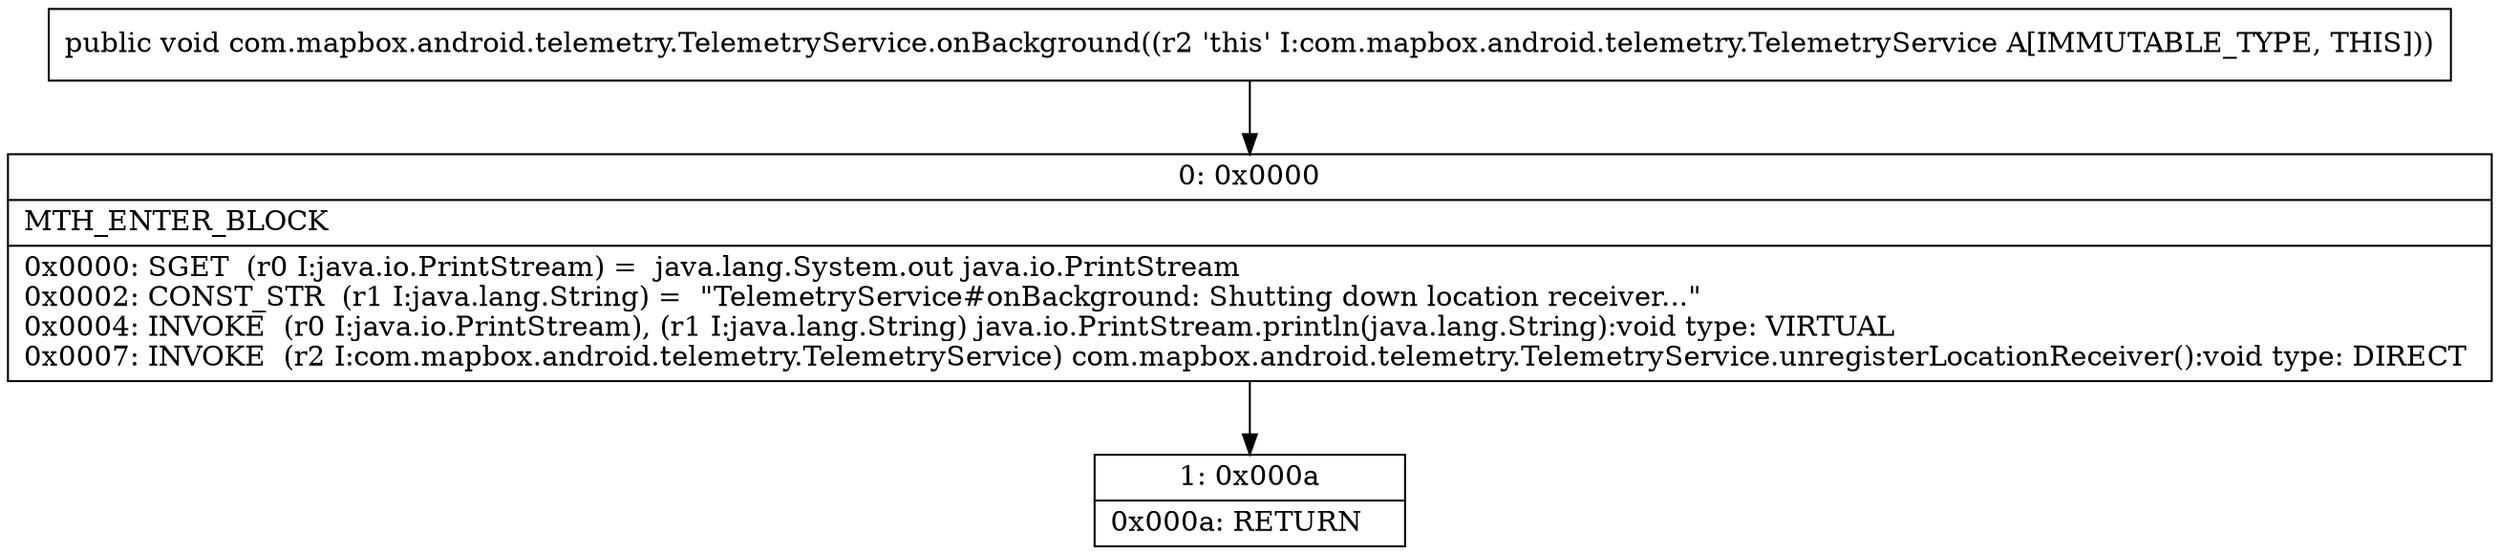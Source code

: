 digraph "CFG forcom.mapbox.android.telemetry.TelemetryService.onBackground()V" {
Node_0 [shape=record,label="{0\:\ 0x0000|MTH_ENTER_BLOCK\l|0x0000: SGET  (r0 I:java.io.PrintStream) =  java.lang.System.out java.io.PrintStream \l0x0002: CONST_STR  (r1 I:java.lang.String) =  \"TelemetryService#onBackground: Shutting down location receiver...\" \l0x0004: INVOKE  (r0 I:java.io.PrintStream), (r1 I:java.lang.String) java.io.PrintStream.println(java.lang.String):void type: VIRTUAL \l0x0007: INVOKE  (r2 I:com.mapbox.android.telemetry.TelemetryService) com.mapbox.android.telemetry.TelemetryService.unregisterLocationReceiver():void type: DIRECT \l}"];
Node_1 [shape=record,label="{1\:\ 0x000a|0x000a: RETURN   \l}"];
MethodNode[shape=record,label="{public void com.mapbox.android.telemetry.TelemetryService.onBackground((r2 'this' I:com.mapbox.android.telemetry.TelemetryService A[IMMUTABLE_TYPE, THIS])) }"];
MethodNode -> Node_0;
Node_0 -> Node_1;
}

